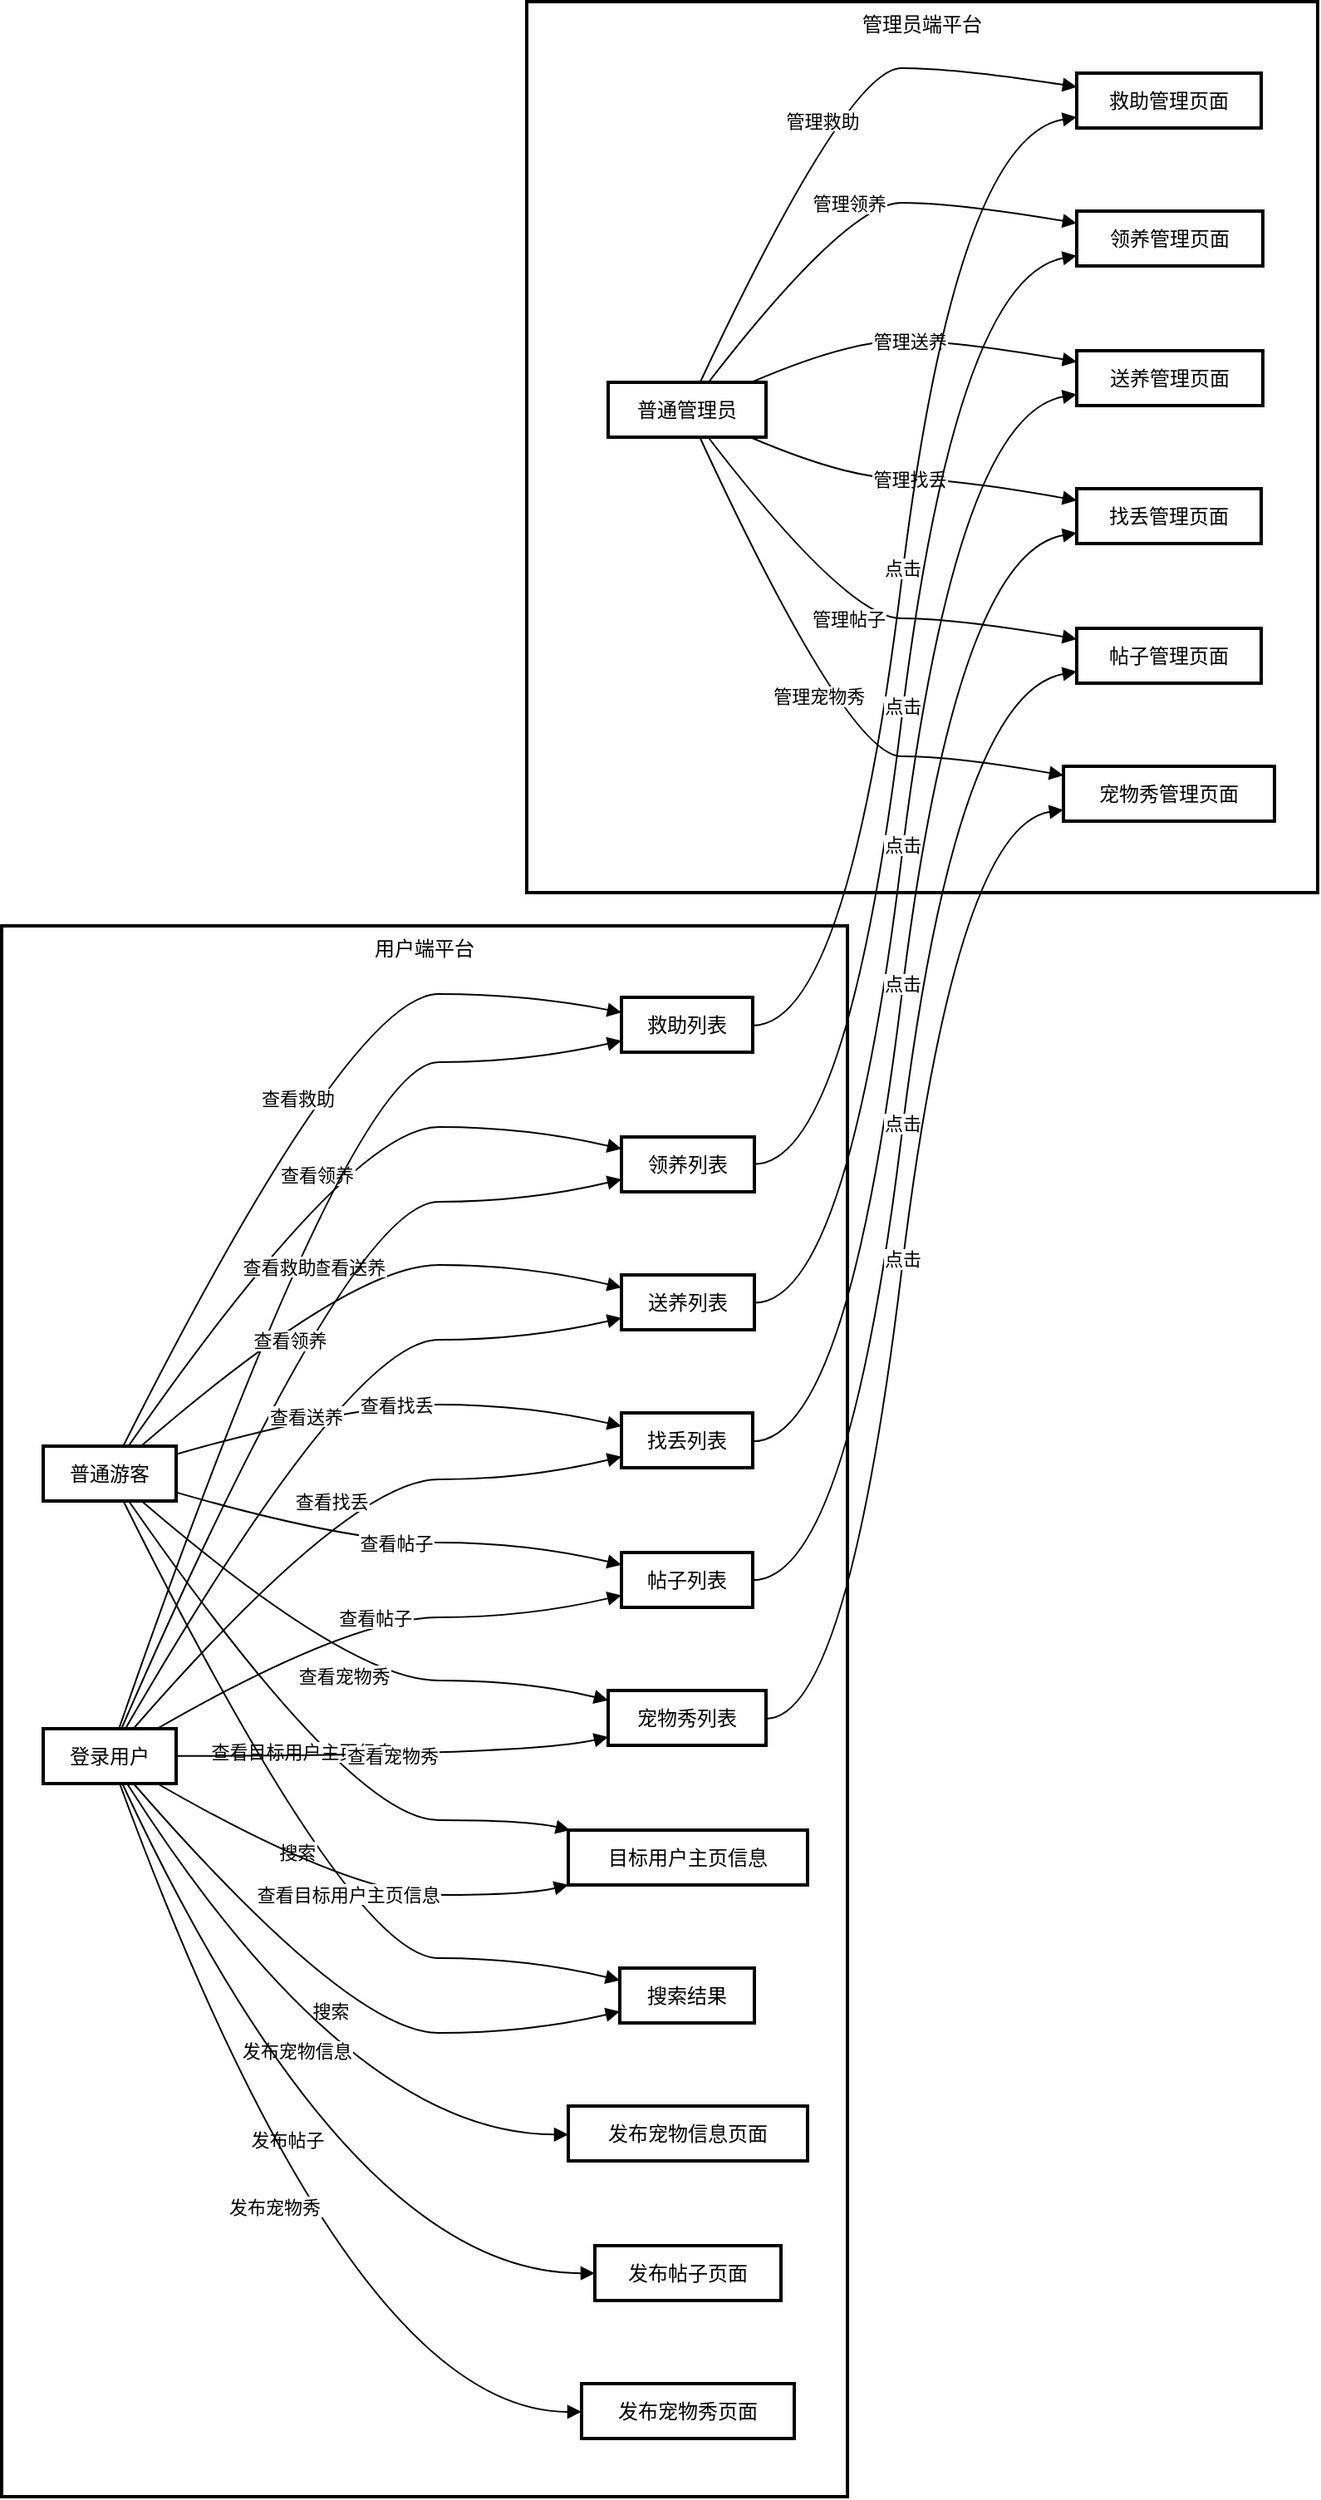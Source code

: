 <mxfile version="21.1.4" type="github">
  <diagram name="第 1 页" id="pm7B6tCLe5vakq9gPy-s">
    <mxGraphModel>
      <root>
        <mxCell id="0" />
        <mxCell id="1" parent="0" />
        <mxCell id="2" value="管理员端平台" style="whiteSpace=wrap;strokeWidth=2;verticalAlign=top;" vertex="1" parent="1">
          <mxGeometry x="316" width="476" height="536" as="geometry" />
        </mxCell>
        <mxCell id="3" value="救助管理页面" style="whiteSpace=wrap;strokeWidth=2;" vertex="1" parent="1">
          <mxGeometry x="647" y="43" width="111" height="33" as="geometry" />
        </mxCell>
        <mxCell id="4" value="普通管理员" style="whiteSpace=wrap;strokeWidth=2;" vertex="1" parent="1">
          <mxGeometry x="365" y="229" width="95" height="33" as="geometry" />
        </mxCell>
        <mxCell id="5" value="领养管理页面" style="whiteSpace=wrap;strokeWidth=2;" vertex="1" parent="1">
          <mxGeometry x="647" y="126" width="112" height="33" as="geometry" />
        </mxCell>
        <mxCell id="6" value="送养管理页面" style="whiteSpace=wrap;strokeWidth=2;" vertex="1" parent="1">
          <mxGeometry x="647" y="210" width="112" height="33" as="geometry" />
        </mxCell>
        <mxCell id="7" value="找丢管理页面" style="whiteSpace=wrap;strokeWidth=2;" vertex="1" parent="1">
          <mxGeometry x="647" y="293" width="111" height="33" as="geometry" />
        </mxCell>
        <mxCell id="8" value="帖子管理页面" style="whiteSpace=wrap;strokeWidth=2;" vertex="1" parent="1">
          <mxGeometry x="647" y="377" width="111" height="33" as="geometry" />
        </mxCell>
        <mxCell id="9" value="宠物秀管理页面" style="whiteSpace=wrap;strokeWidth=2;" vertex="1" parent="1">
          <mxGeometry x="639" y="460" width="127" height="33" as="geometry" />
        </mxCell>
        <mxCell id="10" value="用户端平台" style="whiteSpace=wrap;strokeWidth=2;verticalAlign=top;" vertex="1" parent="1">
          <mxGeometry y="556" width="509" height="945" as="geometry" />
        </mxCell>
        <mxCell id="11" value="救助列表" style="whiteSpace=wrap;strokeWidth=2;" vertex="1" parent="1">
          <mxGeometry x="373" y="599" width="79" height="33" as="geometry" />
        </mxCell>
        <mxCell id="12" value="普通游客" style="whiteSpace=wrap;strokeWidth=2;" vertex="1" parent="1">
          <mxGeometry x="25" y="869" width="80" height="33" as="geometry" />
        </mxCell>
        <mxCell id="13" value="领养列表" style="whiteSpace=wrap;strokeWidth=2;" vertex="1" parent="1">
          <mxGeometry x="373" y="683" width="80" height="33" as="geometry" />
        </mxCell>
        <mxCell id="14" value="送养列表" style="whiteSpace=wrap;strokeWidth=2;" vertex="1" parent="1">
          <mxGeometry x="373" y="766" width="80" height="33" as="geometry" />
        </mxCell>
        <mxCell id="15" value="找丢列表" style="whiteSpace=wrap;strokeWidth=2;" vertex="1" parent="1">
          <mxGeometry x="373" y="849" width="79" height="33" as="geometry" />
        </mxCell>
        <mxCell id="16" value="帖子列表" style="whiteSpace=wrap;strokeWidth=2;" vertex="1" parent="1">
          <mxGeometry x="373" y="933" width="79" height="33" as="geometry" />
        </mxCell>
        <mxCell id="17" value="宠物秀列表" style="whiteSpace=wrap;strokeWidth=2;" vertex="1" parent="1">
          <mxGeometry x="365" y="1016" width="95" height="33" as="geometry" />
        </mxCell>
        <mxCell id="18" value="目标用户主页信息" style="whiteSpace=wrap;strokeWidth=2;" vertex="1" parent="1">
          <mxGeometry x="341" y="1100" width="144" height="33" as="geometry" />
        </mxCell>
        <mxCell id="19" value="搜索结果" style="whiteSpace=wrap;strokeWidth=2;" vertex="1" parent="1">
          <mxGeometry x="372" y="1183" width="81" height="33" as="geometry" />
        </mxCell>
        <mxCell id="20" value="登录用户" style="whiteSpace=wrap;strokeWidth=2;" vertex="1" parent="1">
          <mxGeometry x="25" y="1039" width="80" height="33" as="geometry" />
        </mxCell>
        <mxCell id="21" value="发布宠物信息页面" style="whiteSpace=wrap;strokeWidth=2;" vertex="1" parent="1">
          <mxGeometry x="341" y="1266" width="144" height="33" as="geometry" />
        </mxCell>
        <mxCell id="22" value="发布帖子页面" style="whiteSpace=wrap;strokeWidth=2;" vertex="1" parent="1">
          <mxGeometry x="357" y="1350" width="112" height="33" as="geometry" />
        </mxCell>
        <mxCell id="23" value="发布宠物秀页面" style="whiteSpace=wrap;strokeWidth=2;" vertex="1" parent="1">
          <mxGeometry x="349" y="1433" width="128" height="33" as="geometry" />
        </mxCell>
        <mxCell id="24" value="查看救助" style="curved=1;startArrow=none;endArrow=block;exitX=0.604;exitY=-0.011;entryX=9.657e-8;entryY=0.276;" edge="1" parent="1" source="12" target="11">
          <mxGeometry relative="1" as="geometry">
            <Array as="points">
              <mxPoint x="210" y="597" />
              <mxPoint x="316" y="597" />
            </Array>
          </mxGeometry>
        </mxCell>
        <mxCell id="25" value="查看领养" style="curved=1;startArrow=none;endArrow=block;exitX=0.644;exitY=-0.011;entryX=-0.005;entryY=0.215;" edge="1" parent="1" source="12" target="13">
          <mxGeometry relative="1" as="geometry">
            <Array as="points">
              <mxPoint x="210" y="677" />
              <mxPoint x="316" y="677" />
            </Array>
          </mxGeometry>
        </mxCell>
        <mxCell id="26" value="查看送养" style="curved=1;startArrow=none;endArrow=block;exitX=0.741;exitY=-0.011;entryX=-0.005;entryY=0.227;" edge="1" parent="1" source="12" target="14">
          <mxGeometry relative="1" as="geometry">
            <Array as="points">
              <mxPoint x="210" y="760" />
              <mxPoint x="316" y="760" />
            </Array>
          </mxGeometry>
        </mxCell>
        <mxCell id="27" value="查看找丢" style="curved=1;startArrow=none;endArrow=block;exitX=0.998;exitY=0.148;entryX=9.657e-8;entryY=0.242;" edge="1" parent="1" source="12" target="15">
          <mxGeometry relative="1" as="geometry">
            <Array as="points">
              <mxPoint x="210" y="844" />
              <mxPoint x="316" y="844" />
            </Array>
          </mxGeometry>
        </mxCell>
        <mxCell id="28" value="查看帖子" style="curved=1;startArrow=none;endArrow=block;exitX=0.998;exitY=0.842;entryX=9.657e-8;entryY=0.224;" edge="1" parent="1" source="12" target="16">
          <mxGeometry relative="1" as="geometry">
            <Array as="points">
              <mxPoint x="210" y="927" />
              <mxPoint x="316" y="927" />
            </Array>
          </mxGeometry>
        </mxCell>
        <mxCell id="29" value="查看宠物秀" style="curved=1;startArrow=none;endArrow=block;exitX=0.741;exitY=1.002;entryX=8.031e-8;entryY=0.179;" edge="1" parent="1" source="12" target="17">
          <mxGeometry relative="1" as="geometry">
            <Array as="points">
              <mxPoint x="210" y="1010" />
              <mxPoint x="316" y="1010" />
            </Array>
          </mxGeometry>
        </mxCell>
        <mxCell id="30" value="查看目标用户主页信息" style="curved=1;startArrow=none;endArrow=block;exitX=0.644;exitY=1.002;entryX=-0.003;entryY=-0.01;" edge="1" parent="1" source="12" target="18">
          <mxGeometry relative="1" as="geometry">
            <Array as="points">
              <mxPoint x="210" y="1094" />
              <mxPoint x="316" y="1094" />
            </Array>
          </mxGeometry>
        </mxCell>
        <mxCell id="31" value="搜索" style="curved=1;startArrow=none;endArrow=block;exitX=0.603;exitY=1.002;entryX=0.002;entryY=0.224;" edge="1" parent="1" source="12" target="19">
          <mxGeometry relative="1" as="geometry">
            <Array as="points">
              <mxPoint x="210" y="1177" />
              <mxPoint x="316" y="1177" />
            </Array>
          </mxGeometry>
        </mxCell>
        <mxCell id="32" value="查看救助" style="curved=1;startArrow=none;endArrow=block;exitX=0.571;exitY=-0.008;entryX=9.657e-8;entryY=0.792;" edge="1" parent="1" source="20" target="11">
          <mxGeometry relative="1" as="geometry">
            <Array as="points">
              <mxPoint x="210" y="638" />
              <mxPoint x="316" y="638" />
            </Array>
          </mxGeometry>
        </mxCell>
        <mxCell id="33" value="查看领养" style="curved=1;startArrow=none;endArrow=block;exitX=0.59;exitY=-0.008;entryX=-0.005;entryY=0.776;" edge="1" parent="1" source="20" target="13">
          <mxGeometry relative="1" as="geometry">
            <Array as="points">
              <mxPoint x="210" y="722" />
              <mxPoint x="316" y="722" />
            </Array>
          </mxGeometry>
        </mxCell>
        <mxCell id="34" value="查看送养" style="curved=1;startArrow=none;endArrow=block;exitX=0.62;exitY=-0.008;entryX=-0.005;entryY=0.788;" edge="1" parent="1" source="20" target="14">
          <mxGeometry relative="1" as="geometry">
            <Array as="points">
              <mxPoint x="210" y="805" />
              <mxPoint x="316" y="805" />
            </Array>
          </mxGeometry>
        </mxCell>
        <mxCell id="35" value="查看找丢" style="curved=1;startArrow=none;endArrow=block;exitX=0.681;exitY=-0.008;entryX=9.657e-8;entryY=0.798;" edge="1" parent="1" source="20" target="15">
          <mxGeometry relative="1" as="geometry">
            <Array as="points">
              <mxPoint x="210" y="889" />
              <mxPoint x="316" y="889" />
            </Array>
          </mxGeometry>
        </mxCell>
        <mxCell id="36" value="查看帖子" style="curved=1;startArrow=none;endArrow=block;exitX=0.862;exitY=-0.008;entryX=9.657e-8;entryY=0.779;" edge="1" parent="1" source="20" target="16">
          <mxGeometry relative="1" as="geometry">
            <Array as="points">
              <mxPoint x="210" y="972" />
              <mxPoint x="316" y="972" />
            </Array>
          </mxGeometry>
        </mxCell>
        <mxCell id="37" value="查看宠物秀" style="curved=1;startArrow=none;endArrow=block;exitX=0.998;exitY=0.498;entryX=8.031e-8;entryY=0.848;" edge="1" parent="1" source="20" target="17">
          <mxGeometry relative="1" as="geometry">
            <Array as="points">
              <mxPoint x="316" y="1055" />
            </Array>
          </mxGeometry>
        </mxCell>
        <mxCell id="38" value="查看目标用户主页信息" style="curved=1;startArrow=none;endArrow=block;exitX=0.862;exitY=1.005;entryX=-0.003;entryY=1.001;" edge="1" parent="1" source="20" target="18">
          <mxGeometry relative="1" as="geometry">
            <Array as="points">
              <mxPoint x="210" y="1139" />
              <mxPoint x="316" y="1139" />
            </Array>
          </mxGeometry>
        </mxCell>
        <mxCell id="39" value="搜索" style="curved=1;startArrow=none;endArrow=block;exitX=0.681;exitY=1.005;entryX=0.002;entryY=0.791;" edge="1" parent="1" source="20" target="19">
          <mxGeometry relative="1" as="geometry">
            <Array as="points">
              <mxPoint x="210" y="1222" />
              <mxPoint x="316" y="1222" />
            </Array>
          </mxGeometry>
        </mxCell>
        <mxCell id="40" value="发布宠物信息" style="curved=1;startArrow=none;endArrow=block;exitX=0.632;exitY=1.005;entryX=-0.003;entryY=0.52;" edge="1" parent="1" source="20" target="21">
          <mxGeometry relative="1" as="geometry">
            <Array as="points">
              <mxPoint x="210" y="1283" />
            </Array>
          </mxGeometry>
        </mxCell>
        <mxCell id="41" value="发布帖子" style="curved=1;startArrow=none;endArrow=block;exitX=0.596;exitY=1.005;entryX=-0.004;entryY=0.502;" edge="1" parent="1" source="20" target="22">
          <mxGeometry relative="1" as="geometry">
            <Array as="points">
              <mxPoint x="210" y="1367" />
            </Array>
          </mxGeometry>
        </mxCell>
        <mxCell id="42" value="发布宠物秀" style="curved=1;startArrow=none;endArrow=block;exitX=0.576;exitY=1.005;entryX=-0.003;entryY=0.514;" edge="1" parent="1" source="20" target="23">
          <mxGeometry relative="1" as="geometry">
            <Array as="points">
              <mxPoint x="210" y="1450" />
            </Array>
          </mxGeometry>
        </mxCell>
        <mxCell id="43" value="管理救助" style="curved=1;startArrow=none;endArrow=block;exitX=0.583;exitY=-0.002;entryX=0.004;entryY=0.253;" edge="1" parent="1" source="4" target="3">
          <mxGeometry relative="1" as="geometry">
            <Array as="points">
              <mxPoint x="509" y="40" />
              <mxPoint x="574" y="40" />
            </Array>
          </mxGeometry>
        </mxCell>
        <mxCell id="44" value="管理领养" style="curved=1;startArrow=none;endArrow=block;exitX=0.636;exitY=-0.002;entryX=6.812e-8;entryY=0.22;" edge="1" parent="1" source="4" target="5">
          <mxGeometry relative="1" as="geometry">
            <Array as="points">
              <mxPoint x="509" y="121" />
              <mxPoint x="574" y="121" />
            </Array>
          </mxGeometry>
        </mxCell>
        <mxCell id="45" value="管理送养" style="curved=1;startArrow=none;endArrow=block;exitX=0.908;exitY=-0.002;entryX=6.812e-8;entryY=0.202;" edge="1" parent="1" source="4" target="6">
          <mxGeometry relative="1" as="geometry">
            <Array as="points">
              <mxPoint x="509" y="204" />
              <mxPoint x="574" y="204" />
            </Array>
          </mxGeometry>
        </mxCell>
        <mxCell id="46" value="管理找丢" style="curved=1;startArrow=none;endArrow=block;exitX=0.908;exitY=1.011;entryX=0.004;entryY=0.216;" edge="1" parent="1" source="4" target="7">
          <mxGeometry relative="1" as="geometry">
            <Array as="points">
              <mxPoint x="509" y="287" />
              <mxPoint x="574" y="287" />
            </Array>
          </mxGeometry>
        </mxCell>
        <mxCell id="47" value="管理帖子" style="curved=1;startArrow=none;endArrow=block;exitX=0.636;exitY=1.011;entryX=0.004;entryY=0.198;" edge="1" parent="1" source="4" target="8">
          <mxGeometry relative="1" as="geometry">
            <Array as="points">
              <mxPoint x="509" y="371" />
              <mxPoint x="574" y="371" />
            </Array>
          </mxGeometry>
        </mxCell>
        <mxCell id="48" value="管理宠物秀" style="curved=1;startArrow=none;endArrow=block;exitX=0.582;exitY=1.011;entryX=0.003;entryY=0.168;" edge="1" parent="1" source="4" target="9">
          <mxGeometry relative="1" as="geometry">
            <Array as="points">
              <mxPoint x="509" y="454" />
              <mxPoint x="574" y="454" />
            </Array>
          </mxGeometry>
        </mxCell>
        <mxCell id="49" value="点击" style="curved=1;startArrow=none;endArrow=block;exitX=1.0;exitY=0.514;entryX=0.004;entryY=0.799;" edge="1" parent="1" source="11" target="3">
          <mxGeometry relative="1" as="geometry">
            <Array as="points">
              <mxPoint x="509" y="616" />
              <mxPoint x="574" y="82" />
            </Array>
          </mxGeometry>
        </mxCell>
        <mxCell id="50" value="点击" style="curved=1;startArrow=none;endArrow=block;exitX=0.993;exitY=0.495;entryX=6.812e-8;entryY=0.813;" edge="1" parent="1" source="13" target="5">
          <mxGeometry relative="1" as="geometry">
            <Array as="points">
              <mxPoint x="509" y="699" />
              <mxPoint x="574" y="166" />
            </Array>
          </mxGeometry>
        </mxCell>
        <mxCell id="51" value="点击" style="curved=1;startArrow=none;endArrow=block;exitX=0.993;exitY=0.508;entryX=6.812e-8;entryY=0.795;" edge="1" parent="1" source="14" target="6">
          <mxGeometry relative="1" as="geometry">
            <Array as="points">
              <mxPoint x="509" y="783" />
              <mxPoint x="574" y="249" />
            </Array>
          </mxGeometry>
        </mxCell>
        <mxCell id="52" value="点击" style="curved=1;startArrow=none;endArrow=block;exitX=1.0;exitY=0.52;entryX=0.004;entryY=0.805;" edge="1" parent="1" source="15" target="7">
          <mxGeometry relative="1" as="geometry">
            <Array as="points">
              <mxPoint x="509" y="866" />
              <mxPoint x="574" y="332" />
            </Array>
          </mxGeometry>
        </mxCell>
        <mxCell id="53" value="点击" style="curved=1;startArrow=none;endArrow=block;exitX=1.0;exitY=0.502;entryX=0.004;entryY=0.787;" edge="1" parent="1" source="16" target="8">
          <mxGeometry relative="1" as="geometry">
            <Array as="points">
              <mxPoint x="509" y="950" />
              <mxPoint x="574" y="416" />
            </Array>
          </mxGeometry>
        </mxCell>
        <mxCell id="54" value="点击" style="curved=1;startArrow=none;endArrow=block;exitX=1.0;exitY=0.514;entryX=0.003;entryY=0.792;" edge="1" parent="1" source="17" target="9">
          <mxGeometry relative="1" as="geometry">
            <Array as="points">
              <mxPoint x="509" y="1033" />
              <mxPoint x="574" y="496" />
            </Array>
          </mxGeometry>
        </mxCell>
      </root>
    </mxGraphModel>
  </diagram>
</mxfile>
